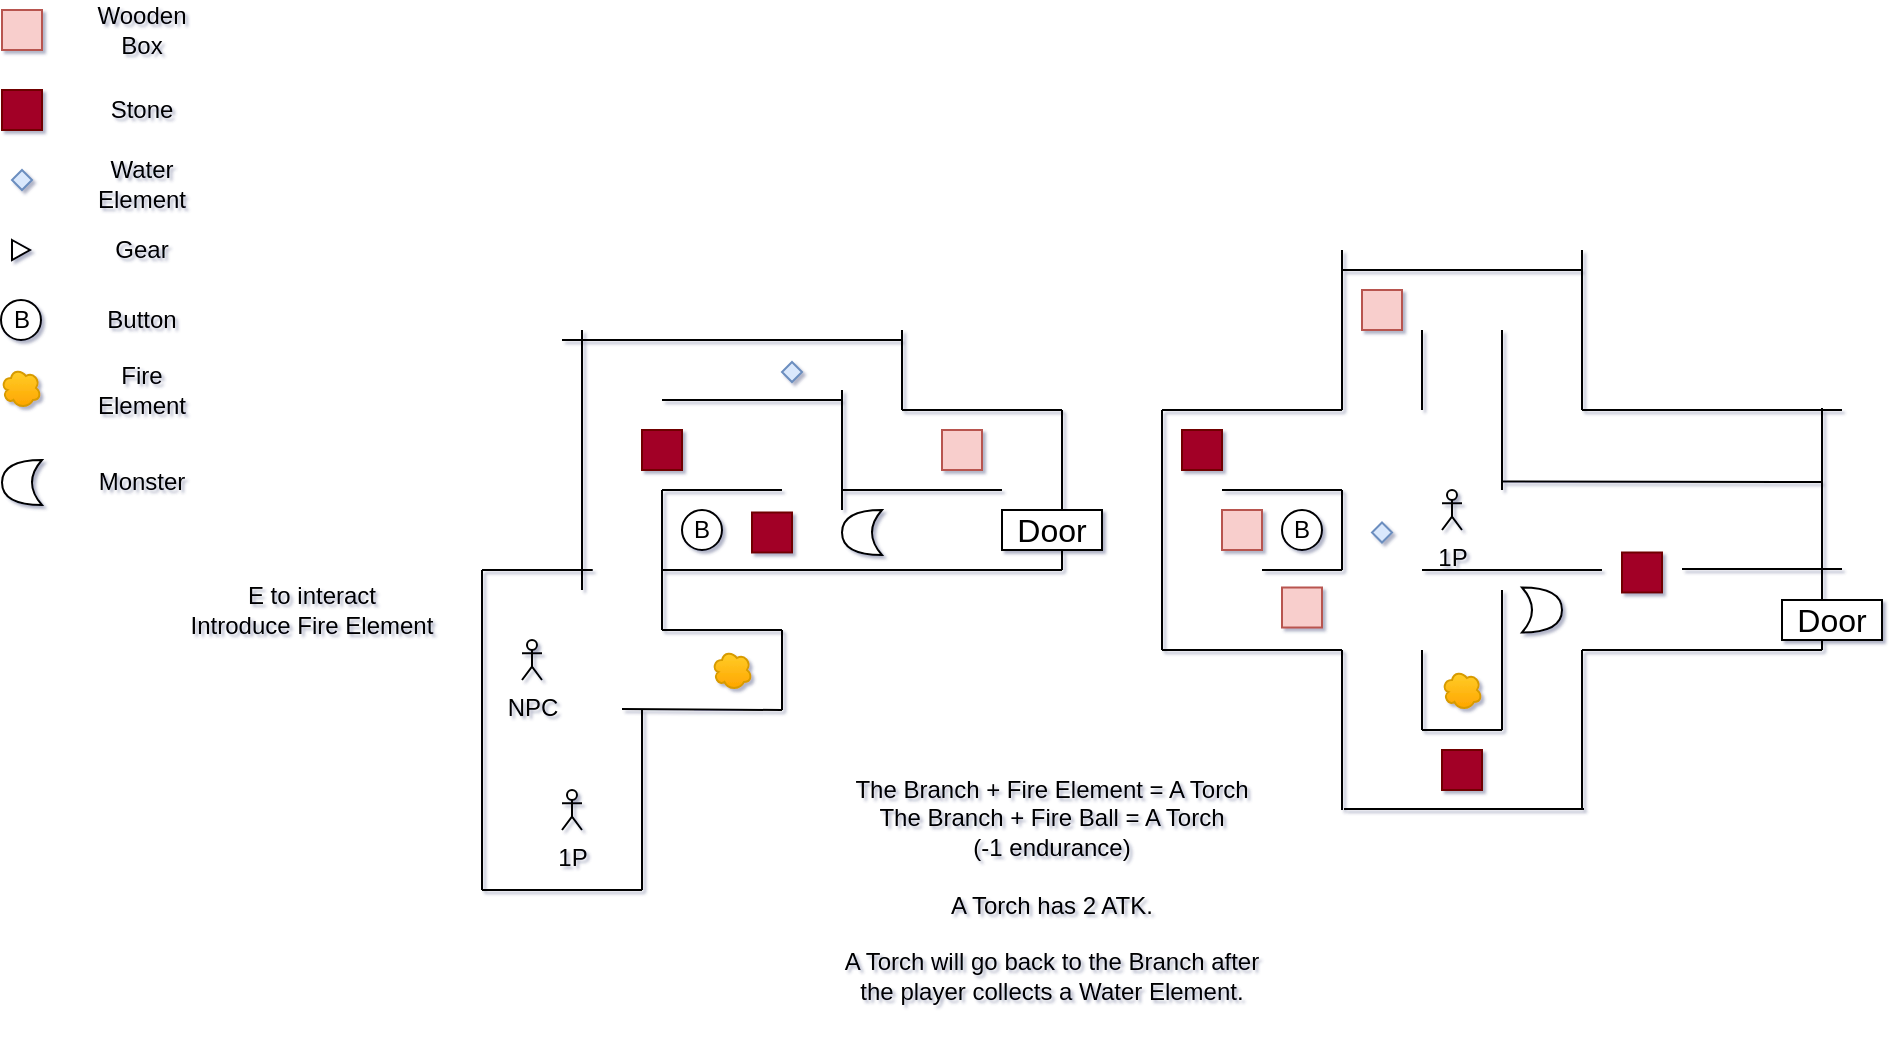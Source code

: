 <mxfile version="14.1.8" type="device"><diagram id="3y1AjoHyv7OyycN5n-na" name="第 1 页"><mxGraphModel dx="782" dy="897" grid="1" gridSize="10" guides="1" tooltips="1" connect="0" arrows="0" fold="1" page="0" pageScale="1" pageWidth="1169" pageHeight="827" background="none" math="0" shadow="1"><root><mxCell id="0"/><mxCell id="1" parent="0"/><mxCell id="SpLV2KILrBBFEv4tviCs-5" value="" style="endArrow=none;html=1;" parent="1" edge="1"><mxGeometry width="50" height="50" relative="1" as="geometry"><mxPoint x="410" y="280" as="sourcePoint"/><mxPoint x="490" y="280" as="targetPoint"/></mxGeometry></mxCell><mxCell id="SpLV2KILrBBFEv4tviCs-37" value="1P" style="shape=umlActor;verticalLabelPosition=bottom;verticalAlign=top;html=1;outlineConnect=0;" parent="1" vertex="1"><mxGeometry x="450" y="230" width="10" height="20" as="geometry"/></mxCell><mxCell id="SpLV2KILrBBFEv4tviCs-41" value="E to interact&lt;br&gt;Introduce Fire Element" style="text;html=1;strokeColor=none;fillColor=none;align=center;verticalAlign=middle;whiteSpace=wrap;rounded=0;fontSize=12;" parent="1" vertex="1"><mxGeometry x="260" y="125" width="130" height="30" as="geometry"/></mxCell><mxCell id="SpLV2KILrBBFEv4tviCs-50" value="" style="endArrow=none;html=1;fontSize=16;" parent="1" edge="1"><mxGeometry width="50" height="50" relative="1" as="geometry"><mxPoint x="410" y="280" as="sourcePoint"/><mxPoint x="410" y="120" as="targetPoint"/></mxGeometry></mxCell><mxCell id="80CNVGqYUuL2NQkGsq6I-1" value="" style="whiteSpace=wrap;html=1;aspect=fixed;fillColor=#f8cecc;strokeColor=#b85450;" parent="1" vertex="1"><mxGeometry x="170" y="-160" width="20" height="20" as="geometry"/></mxCell><mxCell id="80CNVGqYUuL2NQkGsq6I-2" value="Wooden Box" style="text;html=1;strokeColor=none;fillColor=none;align=center;verticalAlign=middle;whiteSpace=wrap;rounded=0;" parent="1" vertex="1"><mxGeometry x="220" y="-160" width="40" height="20" as="geometry"/></mxCell><mxCell id="80CNVGqYUuL2NQkGsq6I-3" value="" style="whiteSpace=wrap;html=1;aspect=fixed;fillColor=#a20025;strokeColor=#6F0000;fontColor=#ffffff;" parent="1" vertex="1"><mxGeometry x="170" y="-120" width="20" height="20" as="geometry"/></mxCell><mxCell id="80CNVGqYUuL2NQkGsq6I-4" value="Stone" style="text;html=1;strokeColor=none;fillColor=none;align=center;verticalAlign=middle;whiteSpace=wrap;rounded=0;" parent="1" vertex="1"><mxGeometry x="220" y="-120" width="40" height="20" as="geometry"/></mxCell><mxCell id="80CNVGqYUuL2NQkGsq6I-5" value="" style="rhombus;whiteSpace=wrap;html=1;fillColor=#dae8fc;strokeColor=#6c8ebf;" parent="1" vertex="1"><mxGeometry x="175" y="-80" width="10" height="10" as="geometry"/></mxCell><mxCell id="80CNVGqYUuL2NQkGsq6I-6" value="Water Element" style="text;html=1;strokeColor=none;fillColor=none;align=center;verticalAlign=middle;whiteSpace=wrap;rounded=0;" parent="1" vertex="1"><mxGeometry x="220" y="-83" width="40" height="20" as="geometry"/></mxCell><mxCell id="80CNVGqYUuL2NQkGsq6I-7" value="" style="triangle;whiteSpace=wrap;html=1;" parent="1" vertex="1"><mxGeometry x="175" y="-45" width="9" height="10" as="geometry"/></mxCell><mxCell id="80CNVGqYUuL2NQkGsq6I-8" value="Gear" style="text;html=1;strokeColor=none;fillColor=none;align=center;verticalAlign=middle;whiteSpace=wrap;rounded=0;" parent="1" vertex="1"><mxGeometry x="220" y="-50" width="40" height="20" as="geometry"/></mxCell><mxCell id="80CNVGqYUuL2NQkGsq6I-9" value="B" style="ellipse;whiteSpace=wrap;html=1;aspect=fixed;" parent="1" vertex="1"><mxGeometry x="169.5" y="-15" width="20" height="20" as="geometry"/></mxCell><mxCell id="80CNVGqYUuL2NQkGsq6I-10" value="Button" style="text;html=1;strokeColor=none;fillColor=none;align=center;verticalAlign=middle;whiteSpace=wrap;rounded=0;" parent="1" vertex="1"><mxGeometry x="220" y="-15" width="40" height="20" as="geometry"/></mxCell><mxCell id="ceTM0qT1OFnxoLV3c8jS-2" value="" style="endArrow=none;html=1;" edge="1" parent="1"><mxGeometry width="50" height="50" relative="1" as="geometry"><mxPoint x="490" y="280" as="sourcePoint"/><mxPoint x="490" y="190" as="targetPoint"/></mxGeometry></mxCell><mxCell id="ceTM0qT1OFnxoLV3c8jS-3" value="" style="endArrow=none;html=1;" edge="1" parent="1"><mxGeometry width="50" height="50" relative="1" as="geometry"><mxPoint x="480" y="189.5" as="sourcePoint"/><mxPoint x="560" y="190" as="targetPoint"/></mxGeometry></mxCell><mxCell id="ceTM0qT1OFnxoLV3c8jS-4" value="" style="endArrow=none;html=1;" edge="1" parent="1"><mxGeometry width="50" height="50" relative="1" as="geometry"><mxPoint x="410" y="120" as="sourcePoint"/><mxPoint x="410" y="120" as="targetPoint"/><Array as="points"><mxPoint x="470" y="120"/></Array></mxGeometry></mxCell><mxCell id="ceTM0qT1OFnxoLV3c8jS-6" value="" style="ellipse;shape=cloud;whiteSpace=wrap;html=1;fillColor=#ffcd28;strokeColor=#d79b00;gradientColor=#ffa500;" vertex="1" parent="1"><mxGeometry x="525" y="160" width="20" height="20" as="geometry"/></mxCell><mxCell id="ceTM0qT1OFnxoLV3c8jS-7" value="" style="whiteSpace=wrap;html=1;aspect=fixed;fillColor=#a20025;strokeColor=#6F0000;fontColor=#ffffff;" vertex="1" parent="1"><mxGeometry x="490" y="50" width="20" height="20" as="geometry"/></mxCell><mxCell id="ceTM0qT1OFnxoLV3c8jS-9" value="" style="endArrow=none;html=1;" edge="1" parent="1"><mxGeometry width="50" height="50" relative="1" as="geometry"><mxPoint x="560" y="190" as="sourcePoint"/><mxPoint x="560" y="150" as="targetPoint"/></mxGeometry></mxCell><mxCell id="ceTM0qT1OFnxoLV3c8jS-10" value="The Branch + Fire Element = A Torch&lt;br&gt;The Branch + Fire Ball = A Torch&lt;br&gt;(-1 endurance)&lt;br&gt;&lt;br&gt;A Torch has 2 ATK.&lt;br&gt;&lt;br&gt;A Torch will go back to the Branch after the player collects a Water Element." style="text;html=1;strokeColor=none;fillColor=none;align=center;verticalAlign=middle;whiteSpace=wrap;rounded=0;" vertex="1" parent="1"><mxGeometry x="590" y="210" width="210" height="140" as="geometry"/></mxCell><mxCell id="ceTM0qT1OFnxoLV3c8jS-11" value="" style="endArrow=none;html=1;" edge="1" parent="1"><mxGeometry width="50" height="50" relative="1" as="geometry"><mxPoint x="500" y="150" as="sourcePoint"/><mxPoint x="500" y="80" as="targetPoint"/></mxGeometry></mxCell><mxCell id="ceTM0qT1OFnxoLV3c8jS-13" value="NPC" style="shape=umlActor;verticalLabelPosition=bottom;verticalAlign=top;html=1;outlineConnect=0;" vertex="1" parent="1"><mxGeometry x="430" y="155" width="10" height="20" as="geometry"/></mxCell><mxCell id="ceTM0qT1OFnxoLV3c8jS-20" value="" style="endArrow=none;html=1;" edge="1" parent="1"><mxGeometry width="50" height="50" relative="1" as="geometry"><mxPoint x="500" y="150" as="sourcePoint"/><mxPoint x="560" y="150" as="targetPoint"/></mxGeometry></mxCell><mxCell id="ceTM0qT1OFnxoLV3c8jS-23" value="" style="endArrow=none;html=1;" edge="1" parent="1"><mxGeometry width="50" height="50" relative="1" as="geometry"><mxPoint x="460" y="130" as="sourcePoint"/><mxPoint x="460" as="targetPoint"/></mxGeometry></mxCell><mxCell id="ceTM0qT1OFnxoLV3c8jS-24" value="" style="endArrow=none;html=1;" edge="1" parent="1"><mxGeometry width="50" height="50" relative="1" as="geometry"><mxPoint x="620" y="40" as="sourcePoint"/><mxPoint x="620" as="targetPoint"/></mxGeometry></mxCell><mxCell id="ceTM0qT1OFnxoLV3c8jS-25" value="" style="ellipse;shape=cloud;whiteSpace=wrap;html=1;fillColor=#ffcd28;strokeColor=#d79b00;gradientColor=#ffa500;" vertex="1" parent="1"><mxGeometry x="169.5" y="19" width="20" height="20" as="geometry"/></mxCell><mxCell id="ceTM0qT1OFnxoLV3c8jS-26" value="Fire&lt;br&gt;Element" style="text;html=1;strokeColor=none;fillColor=none;align=center;verticalAlign=middle;whiteSpace=wrap;rounded=0;" vertex="1" parent="1"><mxGeometry x="220" y="20" width="40" height="20" as="geometry"/></mxCell><mxCell id="ceTM0qT1OFnxoLV3c8jS-35" value="" style="endArrow=none;html=1;" edge="1" parent="1"><mxGeometry width="50" height="50" relative="1" as="geometry"><mxPoint x="450" y="5" as="sourcePoint"/><mxPoint x="620" y="5" as="targetPoint"/></mxGeometry></mxCell><mxCell id="ceTM0qT1OFnxoLV3c8jS-36" value="" style="endArrow=none;html=1;" edge="1" parent="1"><mxGeometry width="50" height="50" relative="1" as="geometry"><mxPoint x="500" y="35" as="sourcePoint"/><mxPoint x="590" y="35" as="targetPoint"/></mxGeometry></mxCell><mxCell id="ceTM0qT1OFnxoLV3c8jS-39" value="" style="whiteSpace=wrap;html=1;aspect=fixed;fillColor=#f8cecc;strokeColor=#b85450;" vertex="1" parent="1"><mxGeometry x="640" y="50" width="20" height="20" as="geometry"/></mxCell><mxCell id="ceTM0qT1OFnxoLV3c8jS-43" value="" style="endArrow=none;html=1;" edge="1" parent="1"><mxGeometry width="50" height="50" relative="1" as="geometry"><mxPoint x="500" y="120" as="sourcePoint"/><mxPoint x="700" y="120" as="targetPoint"/></mxGeometry></mxCell><mxCell id="ceTM0qT1OFnxoLV3c8jS-44" value="" style="endArrow=none;html=1;" edge="1" parent="1"><mxGeometry width="50" height="50" relative="1" as="geometry"><mxPoint x="700" y="120" as="sourcePoint"/><mxPoint x="700" y="40" as="targetPoint"/></mxGeometry></mxCell><mxCell id="ceTM0qT1OFnxoLV3c8jS-45" value="" style="endArrow=none;html=1;" edge="1" parent="1"><mxGeometry width="50" height="50" relative="1" as="geometry"><mxPoint x="620" y="40" as="sourcePoint"/><mxPoint x="700" y="40" as="targetPoint"/></mxGeometry></mxCell><mxCell id="ceTM0qT1OFnxoLV3c8jS-50" value="" style="rhombus;whiteSpace=wrap;html=1;fillColor=#dae8fc;strokeColor=#6c8ebf;" vertex="1" parent="1"><mxGeometry x="560" y="16" width="10" height="10" as="geometry"/></mxCell><mxCell id="ceTM0qT1OFnxoLV3c8jS-52" value="" style="endArrow=none;html=1;" edge="1" parent="1"><mxGeometry width="50" height="50" relative="1" as="geometry"><mxPoint x="590" y="30" as="sourcePoint"/><mxPoint x="590" y="90" as="targetPoint"/></mxGeometry></mxCell><mxCell id="ceTM0qT1OFnxoLV3c8jS-53" value="B" style="ellipse;whiteSpace=wrap;html=1;aspect=fixed;" vertex="1" parent="1"><mxGeometry x="510" y="90" width="20" height="20" as="geometry"/></mxCell><mxCell id="ceTM0qT1OFnxoLV3c8jS-55" value="" style="shape=xor;whiteSpace=wrap;html=1;rotation=-180;" vertex="1" parent="1"><mxGeometry x="590" y="90" width="20" height="22.5" as="geometry"/></mxCell><mxCell id="ceTM0qT1OFnxoLV3c8jS-56" value="" style="endArrow=none;html=1;" edge="1" parent="1"><mxGeometry width="50" height="50" relative="1" as="geometry"><mxPoint x="590" y="80" as="sourcePoint"/><mxPoint x="670" y="80" as="targetPoint"/></mxGeometry></mxCell><mxCell id="ceTM0qT1OFnxoLV3c8jS-59" value="" style="whiteSpace=wrap;html=1;aspect=fixed;fillColor=#a20025;strokeColor=#6F0000;fontColor=#ffffff;" vertex="1" parent="1"><mxGeometry x="545" y="91.25" width="20" height="20" as="geometry"/></mxCell><mxCell id="ceTM0qT1OFnxoLV3c8jS-60" value="" style="endArrow=none;html=1;" edge="1" parent="1"><mxGeometry width="50" height="50" relative="1" as="geometry"><mxPoint x="500" y="80" as="sourcePoint"/><mxPoint x="560" y="80" as="targetPoint"/></mxGeometry></mxCell><mxCell id="ceTM0qT1OFnxoLV3c8jS-61" value="Door" style="rounded=0;whiteSpace=wrap;html=1;fontSize=16;" vertex="1" parent="1"><mxGeometry x="670" y="90" width="50" height="20" as="geometry"/></mxCell><mxCell id="ceTM0qT1OFnxoLV3c8jS-64" value="" style="endArrow=none;html=1;" edge="1" parent="1"><mxGeometry width="50" height="50" relative="1" as="geometry"><mxPoint x="750" y="40" as="sourcePoint"/><mxPoint x="750" y="160" as="targetPoint"/></mxGeometry></mxCell><mxCell id="ceTM0qT1OFnxoLV3c8jS-65" value="" style="endArrow=none;html=1;" edge="1" parent="1"><mxGeometry width="50" height="50" relative="1" as="geometry"><mxPoint x="750" y="160" as="sourcePoint"/><mxPoint x="840" y="160" as="targetPoint"/></mxGeometry></mxCell><mxCell id="ceTM0qT1OFnxoLV3c8jS-66" value="" style="endArrow=none;html=1;" edge="1" parent="1"><mxGeometry width="50" height="50" relative="1" as="geometry"><mxPoint x="750" y="40" as="sourcePoint"/><mxPoint x="840" y="40" as="targetPoint"/></mxGeometry></mxCell><mxCell id="ceTM0qT1OFnxoLV3c8jS-67" value="1P" style="shape=umlActor;verticalLabelPosition=bottom;verticalAlign=top;html=1;outlineConnect=0;" vertex="1" parent="1"><mxGeometry x="890" y="80" width="10" height="20" as="geometry"/></mxCell><mxCell id="ceTM0qT1OFnxoLV3c8jS-68" value="" style="endArrow=none;html=1;" edge="1" parent="1"><mxGeometry width="50" height="50" relative="1" as="geometry"><mxPoint x="840" y="40" as="sourcePoint"/><mxPoint x="840" y="-40" as="targetPoint"/></mxGeometry></mxCell><mxCell id="ceTM0qT1OFnxoLV3c8jS-69" value="" style="endArrow=none;html=1;" edge="1" parent="1"><mxGeometry width="50" height="50" relative="1" as="geometry"><mxPoint x="840" y="-30" as="sourcePoint"/><mxPoint x="960" y="-30" as="targetPoint"/></mxGeometry></mxCell><mxCell id="ceTM0qT1OFnxoLV3c8jS-70" value="" style="endArrow=none;html=1;" edge="1" parent="1"><mxGeometry width="50" height="50" relative="1" as="geometry"><mxPoint x="840" y="160" as="sourcePoint"/><mxPoint x="840" y="240" as="targetPoint"/></mxGeometry></mxCell><mxCell id="ceTM0qT1OFnxoLV3c8jS-71" value="" style="endArrow=none;html=1;" edge="1" parent="1"><mxGeometry width="50" height="50" relative="1" as="geometry"><mxPoint x="841" y="239.5" as="sourcePoint"/><mxPoint x="961" y="239.5" as="targetPoint"/></mxGeometry></mxCell><mxCell id="ceTM0qT1OFnxoLV3c8jS-72" value="" style="endArrow=none;html=1;" edge="1" parent="1"><mxGeometry width="50" height="50" relative="1" as="geometry"><mxPoint x="960" y="240" as="sourcePoint"/><mxPoint x="960" y="160" as="targetPoint"/></mxGeometry></mxCell><mxCell id="ceTM0qT1OFnxoLV3c8jS-73" value="" style="endArrow=none;html=1;" edge="1" parent="1"><mxGeometry width="50" height="50" relative="1" as="geometry"><mxPoint x="960" y="160" as="sourcePoint"/><mxPoint x="1080" y="160" as="targetPoint"/></mxGeometry></mxCell><mxCell id="ceTM0qT1OFnxoLV3c8jS-74" value="" style="endArrow=none;html=1;" edge="1" parent="1"><mxGeometry width="50" height="50" relative="1" as="geometry"><mxPoint x="960" y="-40" as="sourcePoint"/><mxPoint x="960" y="40" as="targetPoint"/></mxGeometry></mxCell><mxCell id="ceTM0qT1OFnxoLV3c8jS-76" value="" style="endArrow=none;html=1;" edge="1" parent="1"><mxGeometry width="50" height="50" relative="1" as="geometry"><mxPoint x="1080" y="160" as="sourcePoint"/><mxPoint x="1080" y="39" as="targetPoint"/></mxGeometry></mxCell><mxCell id="ceTM0qT1OFnxoLV3c8jS-78" value="" style="endArrow=none;html=1;" edge="1" parent="1"><mxGeometry width="50" height="50" relative="1" as="geometry"><mxPoint x="920" y="75.75" as="sourcePoint"/><mxPoint x="1080" y="76" as="targetPoint"/></mxGeometry></mxCell><mxCell id="ceTM0qT1OFnxoLV3c8jS-79" value="" style="endArrow=none;html=1;" edge="1" parent="1"><mxGeometry width="50" height="50" relative="1" as="geometry"><mxPoint x="920" as="sourcePoint"/><mxPoint x="920" y="80" as="targetPoint"/></mxGeometry></mxCell><mxCell id="ceTM0qT1OFnxoLV3c8jS-80" value="" style="endArrow=none;html=1;" edge="1" parent="1"><mxGeometry width="50" height="50" relative="1" as="geometry"><mxPoint x="880" y="40" as="sourcePoint"/><mxPoint x="880" as="targetPoint"/></mxGeometry></mxCell><mxCell id="ceTM0qT1OFnxoLV3c8jS-81" value="" style="endArrow=none;html=1;" edge="1" parent="1"><mxGeometry width="50" height="50" relative="1" as="geometry"><mxPoint x="1010" y="119.5" as="sourcePoint"/><mxPoint x="1090" y="119.5" as="targetPoint"/></mxGeometry></mxCell><mxCell id="ceTM0qT1OFnxoLV3c8jS-82" value="" style="endArrow=none;html=1;" edge="1" parent="1"><mxGeometry width="50" height="50" relative="1" as="geometry"><mxPoint x="920" y="200" as="sourcePoint"/><mxPoint x="920" y="130" as="targetPoint"/></mxGeometry></mxCell><mxCell id="ceTM0qT1OFnxoLV3c8jS-83" value="" style="endArrow=none;html=1;" edge="1" parent="1"><mxGeometry width="50" height="50" relative="1" as="geometry"><mxPoint x="880" y="200" as="sourcePoint"/><mxPoint x="920" y="200" as="targetPoint"/></mxGeometry></mxCell><mxCell id="ceTM0qT1OFnxoLV3c8jS-84" value="" style="endArrow=none;html=1;" edge="1" parent="1"><mxGeometry width="50" height="50" relative="1" as="geometry"><mxPoint x="880" y="200" as="sourcePoint"/><mxPoint x="880" y="160" as="targetPoint"/></mxGeometry></mxCell><mxCell id="ceTM0qT1OFnxoLV3c8jS-86" value="" style="endArrow=none;html=1;" edge="1" parent="1"><mxGeometry width="50" height="50" relative="1" as="geometry"><mxPoint x="780" y="80" as="sourcePoint"/><mxPoint x="840" y="80" as="targetPoint"/></mxGeometry></mxCell><mxCell id="ceTM0qT1OFnxoLV3c8jS-87" value="" style="endArrow=none;html=1;" edge="1" parent="1"><mxGeometry width="50" height="50" relative="1" as="geometry"><mxPoint x="800" y="120" as="sourcePoint"/><mxPoint x="840" y="120" as="targetPoint"/></mxGeometry></mxCell><mxCell id="ceTM0qT1OFnxoLV3c8jS-88" value="" style="endArrow=none;html=1;" edge="1" parent="1"><mxGeometry width="50" height="50" relative="1" as="geometry"><mxPoint x="840" y="120" as="sourcePoint"/><mxPoint x="840" y="80" as="targetPoint"/></mxGeometry></mxCell><mxCell id="ceTM0qT1OFnxoLV3c8jS-93" value="" style="rhombus;whiteSpace=wrap;html=1;fillColor=#dae8fc;strokeColor=#6c8ebf;" vertex="1" parent="1"><mxGeometry x="855" y="96.25" width="10" height="10" as="geometry"/></mxCell><mxCell id="ceTM0qT1OFnxoLV3c8jS-94" value="" style="shape=xor;whiteSpace=wrap;html=1;rotation=-180;" vertex="1" parent="1"><mxGeometry x="170" y="65" width="20" height="22.5" as="geometry"/></mxCell><mxCell id="ceTM0qT1OFnxoLV3c8jS-95" value="Monster" style="text;html=1;strokeColor=none;fillColor=none;align=center;verticalAlign=middle;whiteSpace=wrap;rounded=0;" vertex="1" parent="1"><mxGeometry x="220" y="66.25" width="40" height="20" as="geometry"/></mxCell><mxCell id="ceTM0qT1OFnxoLV3c8jS-98" value="" style="whiteSpace=wrap;html=1;aspect=fixed;fillColor=#a20025;strokeColor=#6F0000;fontColor=#ffffff;" vertex="1" parent="1"><mxGeometry x="980" y="111.25" width="20" height="20" as="geometry"/></mxCell><mxCell id="ceTM0qT1OFnxoLV3c8jS-99" value="" style="endArrow=none;html=1;" edge="1" parent="1"><mxGeometry width="50" height="50" relative="1" as="geometry"><mxPoint x="970" y="120" as="sourcePoint"/><mxPoint x="880" y="120" as="targetPoint"/></mxGeometry></mxCell><mxCell id="ceTM0qT1OFnxoLV3c8jS-102" value="" style="whiteSpace=wrap;html=1;aspect=fixed;fillColor=#f8cecc;strokeColor=#b85450;" vertex="1" parent="1"><mxGeometry x="780" y="90" width="20" height="20" as="geometry"/></mxCell><mxCell id="ceTM0qT1OFnxoLV3c8jS-104" value="" style="shape=xor;whiteSpace=wrap;html=1;rotation=0;" vertex="1" parent="1"><mxGeometry x="930" y="128.75" width="20" height="22.5" as="geometry"/></mxCell><mxCell id="ceTM0qT1OFnxoLV3c8jS-105" value="Door" style="rounded=0;whiteSpace=wrap;html=1;fontSize=16;" vertex="1" parent="1"><mxGeometry x="1060" y="135" width="50" height="20" as="geometry"/></mxCell><mxCell id="ceTM0qT1OFnxoLV3c8jS-107" value="B" style="ellipse;whiteSpace=wrap;html=1;aspect=fixed;" vertex="1" parent="1"><mxGeometry x="810" y="90" width="20" height="20" as="geometry"/></mxCell><mxCell id="ceTM0qT1OFnxoLV3c8jS-108" value="" style="whiteSpace=wrap;html=1;aspect=fixed;fillColor=#a20025;strokeColor=#6F0000;fontColor=#ffffff;" vertex="1" parent="1"><mxGeometry x="760" y="50" width="20" height="20" as="geometry"/></mxCell><mxCell id="ceTM0qT1OFnxoLV3c8jS-109" value="" style="ellipse;shape=cloud;whiteSpace=wrap;html=1;fillColor=#ffcd28;strokeColor=#d79b00;gradientColor=#ffa500;" vertex="1" parent="1"><mxGeometry x="890" y="170" width="20" height="20" as="geometry"/></mxCell><mxCell id="ceTM0qT1OFnxoLV3c8jS-111" value="" style="whiteSpace=wrap;html=1;aspect=fixed;fillColor=#f8cecc;strokeColor=#b85450;" vertex="1" parent="1"><mxGeometry x="810" y="128.75" width="20" height="20" as="geometry"/></mxCell><mxCell id="ceTM0qT1OFnxoLV3c8jS-112" value="" style="whiteSpace=wrap;html=1;aspect=fixed;fillColor=#f8cecc;strokeColor=#b85450;" vertex="1" parent="1"><mxGeometry x="850" y="-20" width="20" height="20" as="geometry"/></mxCell><mxCell id="ceTM0qT1OFnxoLV3c8jS-117" value="" style="endArrow=none;html=1;" edge="1" parent="1"><mxGeometry width="50" height="50" relative="1" as="geometry"><mxPoint x="960" y="40" as="sourcePoint"/><mxPoint x="1090" y="40" as="targetPoint"/></mxGeometry></mxCell><mxCell id="ceTM0qT1OFnxoLV3c8jS-118" value="" style="whiteSpace=wrap;html=1;aspect=fixed;fillColor=#a20025;strokeColor=#6F0000;fontColor=#ffffff;" vertex="1" parent="1"><mxGeometry x="890" y="210" width="20" height="20" as="geometry"/></mxCell></root></mxGraphModel></diagram></mxfile>